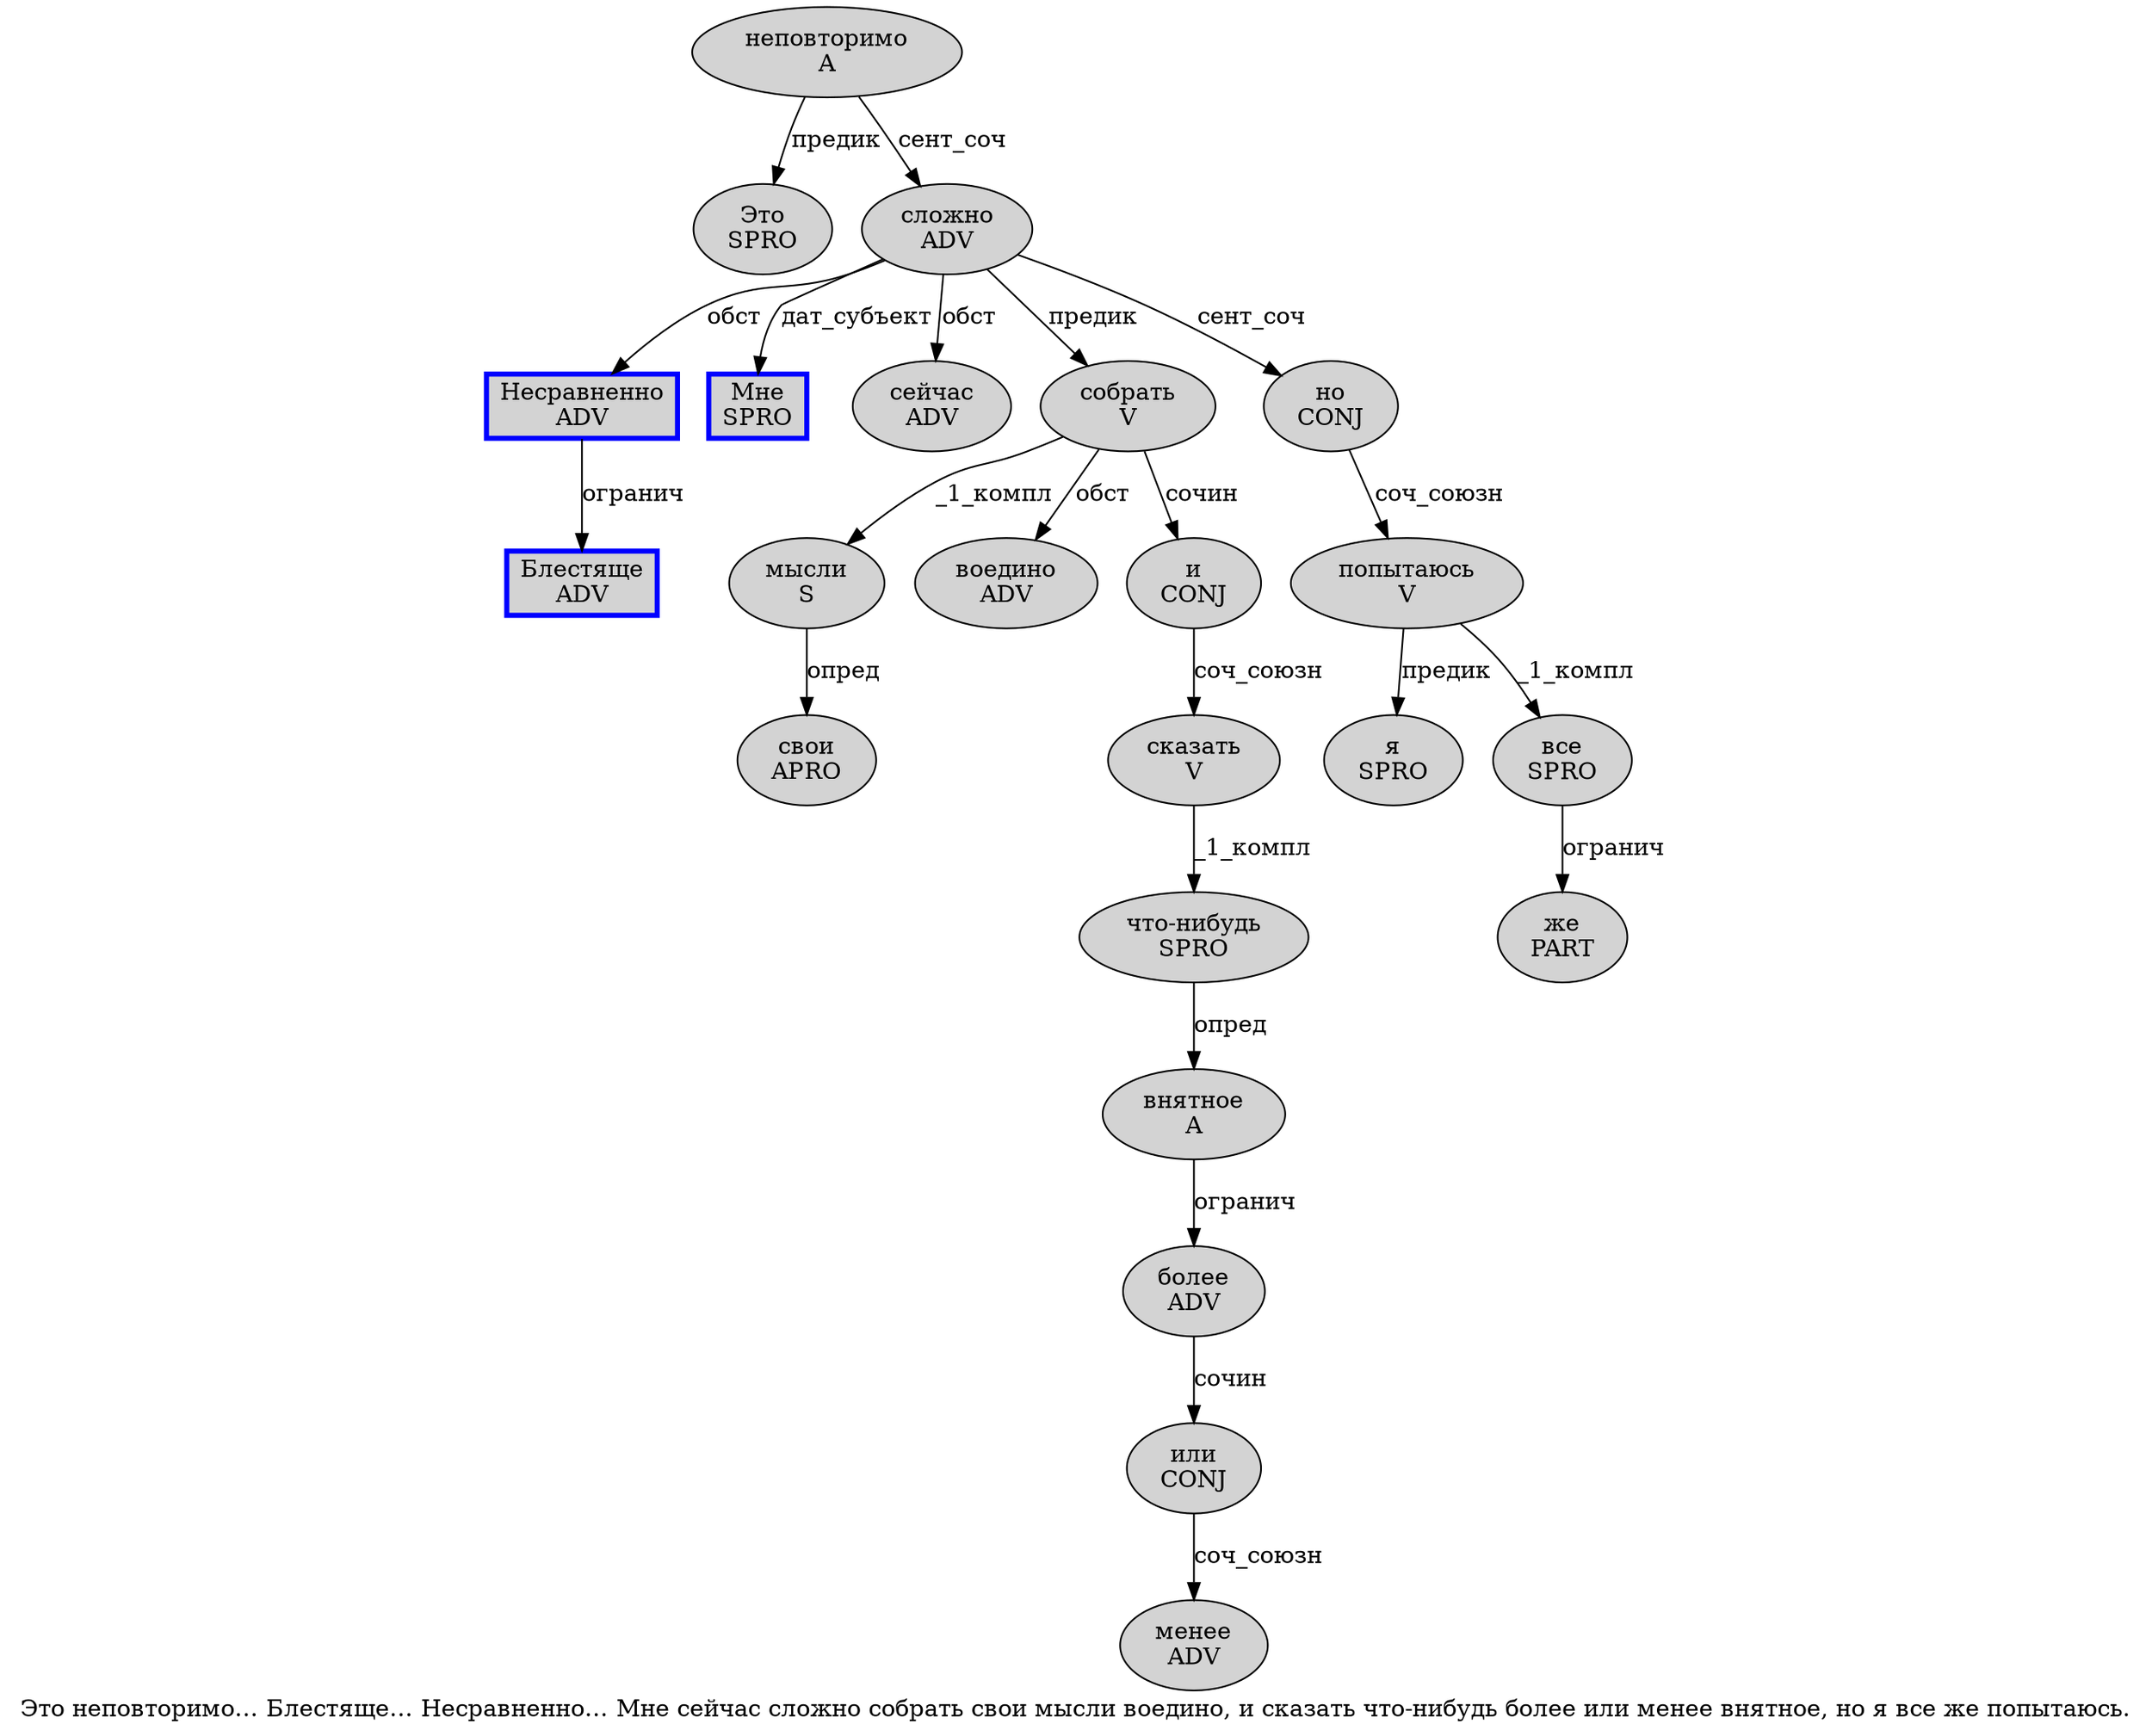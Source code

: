 digraph SENTENCE_1 {
	graph [label="Это неповторимо… Блестяще… Несравненно… Мне сейчас сложно собрать свои мысли воедино, и сказать что-нибудь более или менее внятное, но я все же попытаюсь."]
	node [style=filled]
		0 [label="Это
SPRO" color="" fillcolor=lightgray penwidth=1 shape=ellipse]
		1 [label="неповторимо
A" color="" fillcolor=lightgray penwidth=1 shape=ellipse]
		3 [label="Блестяще
ADV" color=blue fillcolor=lightgray penwidth=3 shape=box]
		5 [label="Несравненно
ADV" color=blue fillcolor=lightgray penwidth=3 shape=box]
		7 [label="Мне
SPRO" color=blue fillcolor=lightgray penwidth=3 shape=box]
		8 [label="сейчас
ADV" color="" fillcolor=lightgray penwidth=1 shape=ellipse]
		9 [label="сложно
ADV" color="" fillcolor=lightgray penwidth=1 shape=ellipse]
		10 [label="собрать
V" color="" fillcolor=lightgray penwidth=1 shape=ellipse]
		11 [label="свои
APRO" color="" fillcolor=lightgray penwidth=1 shape=ellipse]
		12 [label="мысли
S" color="" fillcolor=lightgray penwidth=1 shape=ellipse]
		13 [label="воедино
ADV" color="" fillcolor=lightgray penwidth=1 shape=ellipse]
		15 [label="и
CONJ" color="" fillcolor=lightgray penwidth=1 shape=ellipse]
		16 [label="сказать
V" color="" fillcolor=lightgray penwidth=1 shape=ellipse]
		17 [label="что-нибудь
SPRO" color="" fillcolor=lightgray penwidth=1 shape=ellipse]
		18 [label="более
ADV" color="" fillcolor=lightgray penwidth=1 shape=ellipse]
		19 [label="или
CONJ" color="" fillcolor=lightgray penwidth=1 shape=ellipse]
		20 [label="менее
ADV" color="" fillcolor=lightgray penwidth=1 shape=ellipse]
		21 [label="внятное
A" color="" fillcolor=lightgray penwidth=1 shape=ellipse]
		23 [label="но
CONJ" color="" fillcolor=lightgray penwidth=1 shape=ellipse]
		24 [label="я
SPRO" color="" fillcolor=lightgray penwidth=1 shape=ellipse]
		25 [label="все
SPRO" color="" fillcolor=lightgray penwidth=1 shape=ellipse]
		26 [label="же
PART" color="" fillcolor=lightgray penwidth=1 shape=ellipse]
		27 [label="попытаюсь
V" color="" fillcolor=lightgray penwidth=1 shape=ellipse]
			15 -> 16 [label="соч_союзн"]
			5 -> 3 [label="огранич"]
			1 -> 0 [label="предик"]
			1 -> 9 [label="сент_соч"]
			17 -> 21 [label="опред"]
			16 -> 17 [label="_1_компл"]
			12 -> 11 [label="опред"]
			19 -> 20 [label="соч_союзн"]
			27 -> 24 [label="предик"]
			27 -> 25 [label="_1_компл"]
			23 -> 27 [label="соч_союзн"]
			9 -> 5 [label="обст"]
			9 -> 7 [label="дат_субъект"]
			9 -> 8 [label="обст"]
			9 -> 10 [label="предик"]
			9 -> 23 [label="сент_соч"]
			18 -> 19 [label="сочин"]
			21 -> 18 [label="огранич"]
			25 -> 26 [label="огранич"]
			10 -> 12 [label="_1_компл"]
			10 -> 13 [label="обст"]
			10 -> 15 [label="сочин"]
}